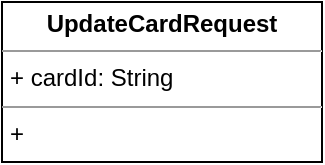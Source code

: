 <mxfile version="16.6.3" type="github">
  <diagram id="zOKrXsVMdp97Tz4ENPlp" name="Page-1">
    <mxGraphModel dx="701" dy="474" grid="1" gridSize="10" guides="1" tooltips="1" connect="1" arrows="1" fold="1" page="1" pageScale="1" pageWidth="827" pageHeight="1169" math="0" shadow="0">
      <root>
        <mxCell id="0" />
        <mxCell id="1" parent="0" />
        <mxCell id="4zdMlZ7dndSYQF3rtPdd-1" value="&lt;p style=&quot;margin: 0px ; margin-top: 4px ; text-align: center&quot;&gt;&lt;b&gt;UpdateCardRequest&lt;/b&gt;&lt;/p&gt;&lt;hr size=&quot;1&quot;&gt;&lt;p style=&quot;margin: 0px ; margin-left: 4px&quot;&gt;+ cardId: String&lt;/p&gt;&lt;hr size=&quot;1&quot;&gt;&lt;p style=&quot;margin: 0px ; margin-left: 4px&quot;&gt;+ &lt;br&gt;&lt;/p&gt;" style="verticalAlign=top;align=left;overflow=fill;fontSize=12;fontFamily=Helvetica;html=1;" vertex="1" parent="1">
          <mxGeometry x="80" y="80" width="160" height="80" as="geometry" />
        </mxCell>
      </root>
    </mxGraphModel>
  </diagram>
</mxfile>
